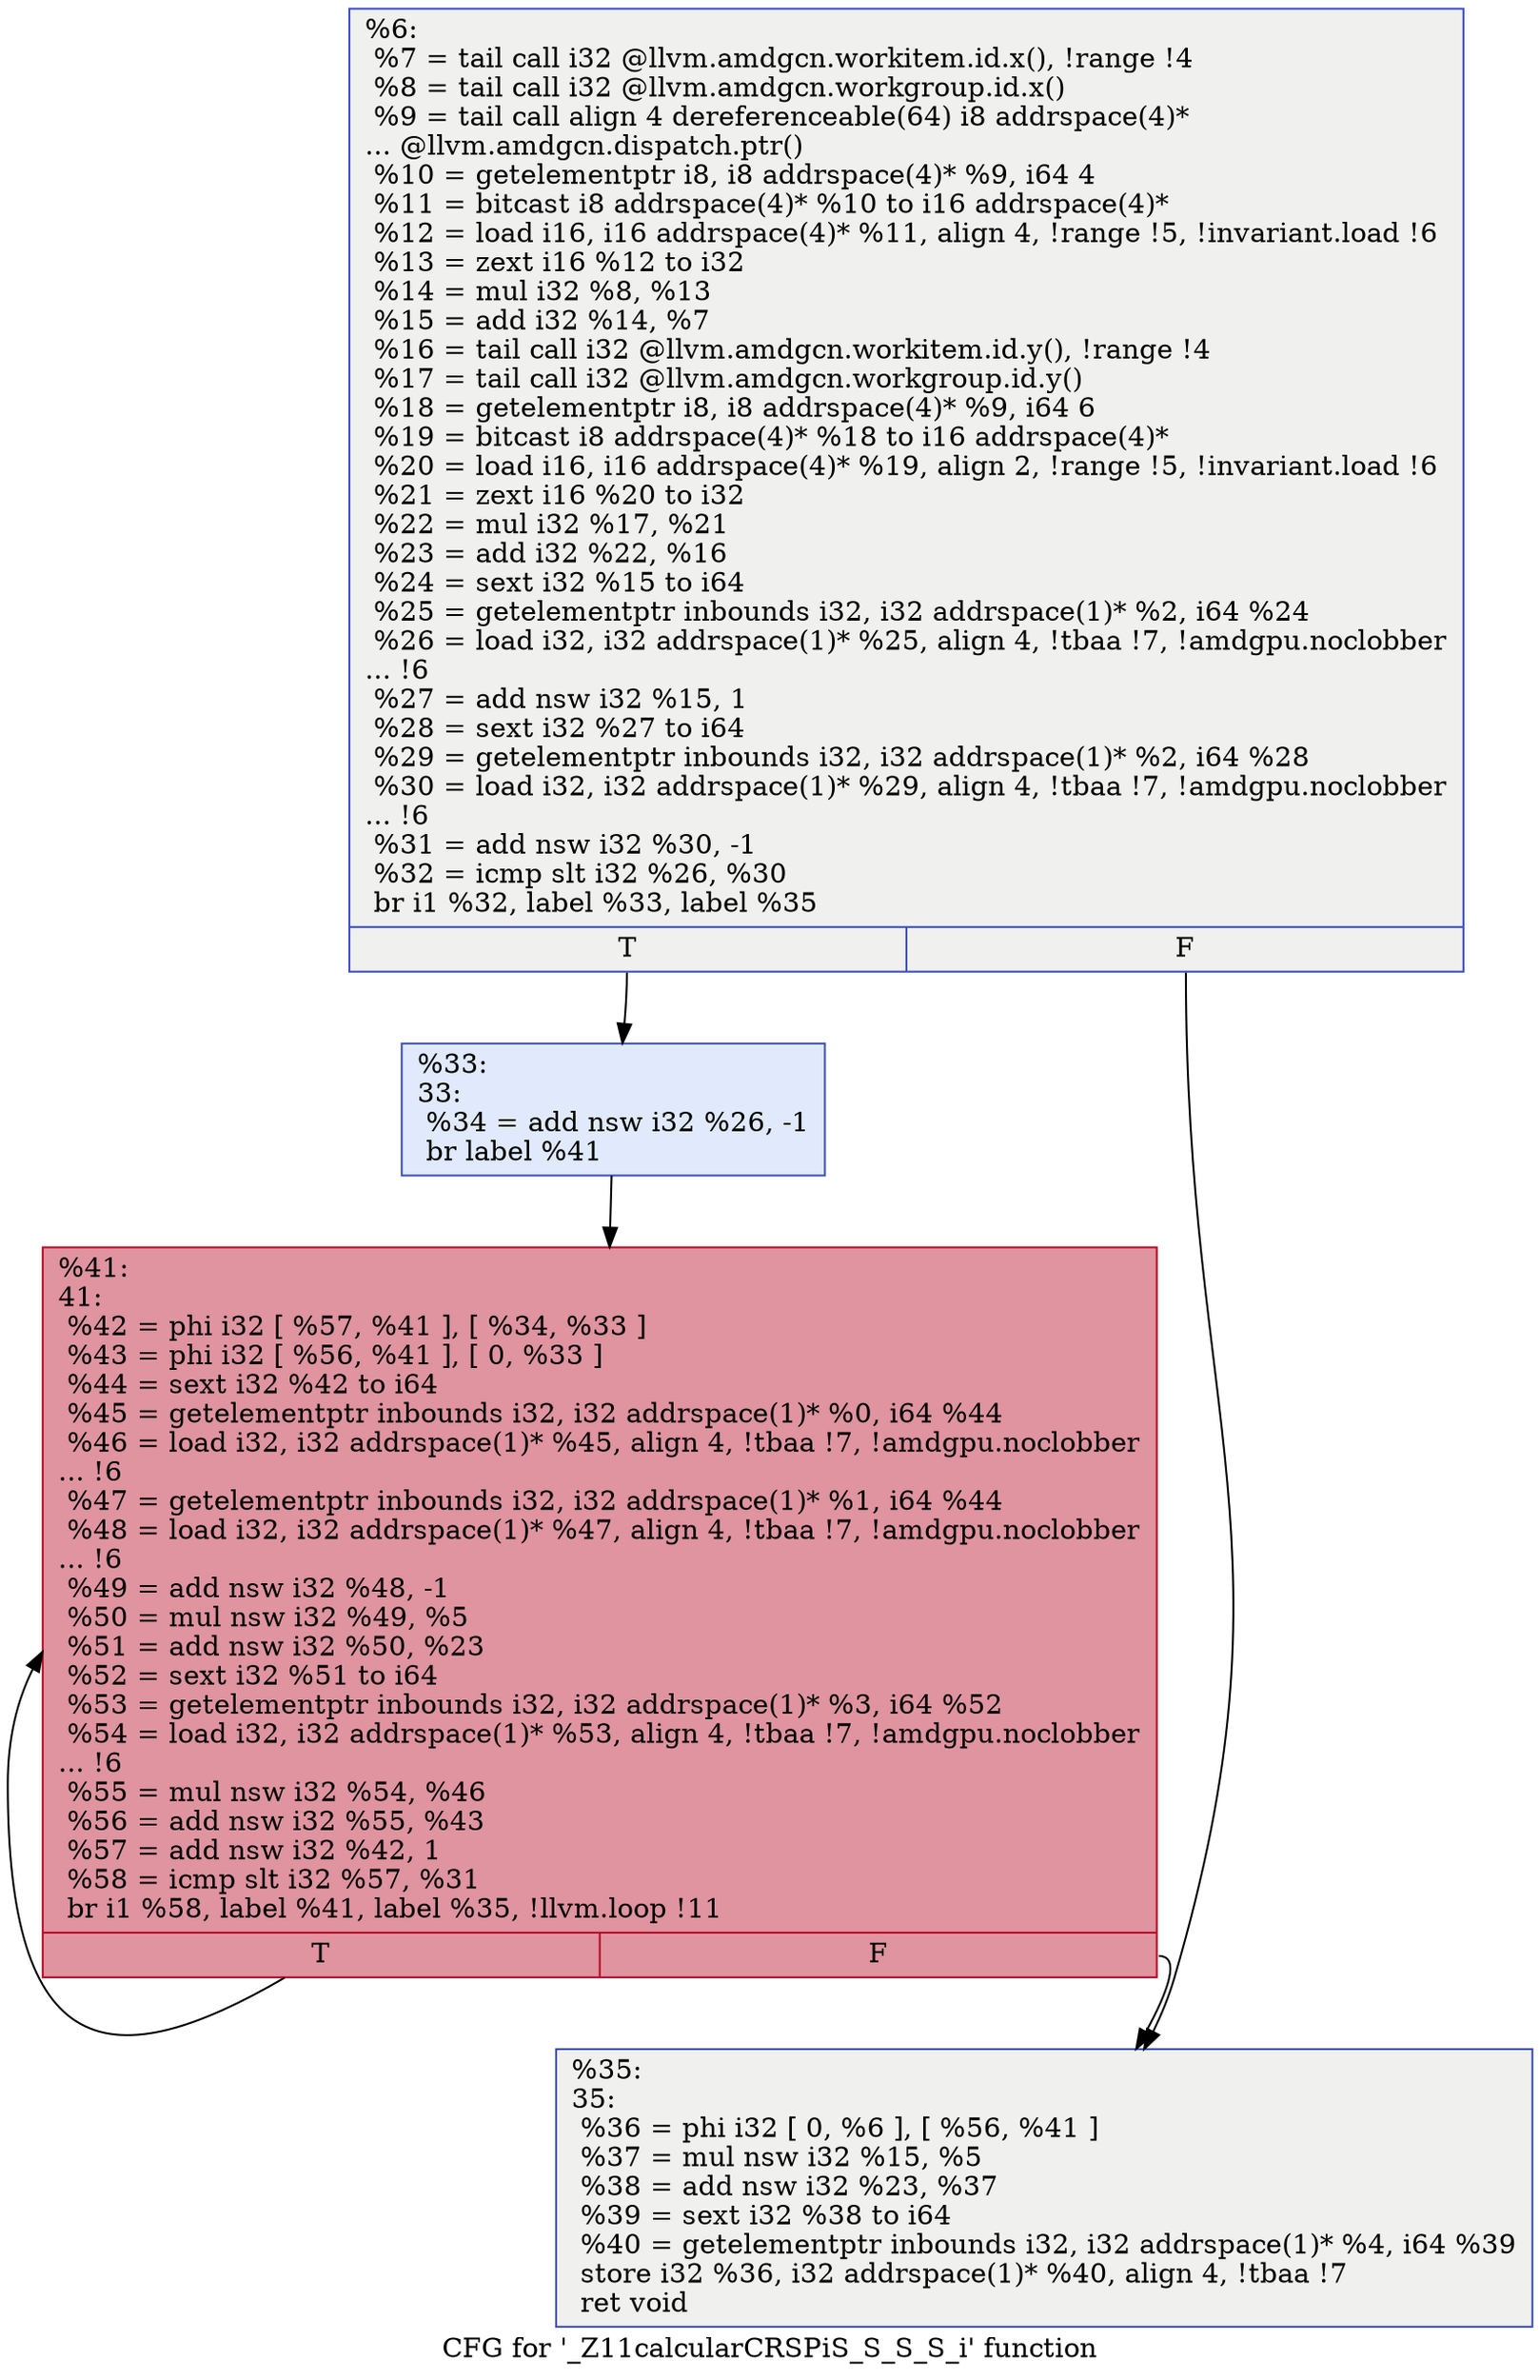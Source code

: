 digraph "CFG for '_Z11calcularCRSPiS_S_S_S_i' function" {
	label="CFG for '_Z11calcularCRSPiS_S_S_S_i' function";

	Node0x46358f0 [shape=record,color="#3d50c3ff", style=filled, fillcolor="#dedcdb70",label="{%6:\l  %7 = tail call i32 @llvm.amdgcn.workitem.id.x(), !range !4\l  %8 = tail call i32 @llvm.amdgcn.workgroup.id.x()\l  %9 = tail call align 4 dereferenceable(64) i8 addrspace(4)*\l... @llvm.amdgcn.dispatch.ptr()\l  %10 = getelementptr i8, i8 addrspace(4)* %9, i64 4\l  %11 = bitcast i8 addrspace(4)* %10 to i16 addrspace(4)*\l  %12 = load i16, i16 addrspace(4)* %11, align 4, !range !5, !invariant.load !6\l  %13 = zext i16 %12 to i32\l  %14 = mul i32 %8, %13\l  %15 = add i32 %14, %7\l  %16 = tail call i32 @llvm.amdgcn.workitem.id.y(), !range !4\l  %17 = tail call i32 @llvm.amdgcn.workgroup.id.y()\l  %18 = getelementptr i8, i8 addrspace(4)* %9, i64 6\l  %19 = bitcast i8 addrspace(4)* %18 to i16 addrspace(4)*\l  %20 = load i16, i16 addrspace(4)* %19, align 2, !range !5, !invariant.load !6\l  %21 = zext i16 %20 to i32\l  %22 = mul i32 %17, %21\l  %23 = add i32 %22, %16\l  %24 = sext i32 %15 to i64\l  %25 = getelementptr inbounds i32, i32 addrspace(1)* %2, i64 %24\l  %26 = load i32, i32 addrspace(1)* %25, align 4, !tbaa !7, !amdgpu.noclobber\l... !6\l  %27 = add nsw i32 %15, 1\l  %28 = sext i32 %27 to i64\l  %29 = getelementptr inbounds i32, i32 addrspace(1)* %2, i64 %28\l  %30 = load i32, i32 addrspace(1)* %29, align 4, !tbaa !7, !amdgpu.noclobber\l... !6\l  %31 = add nsw i32 %30, -1\l  %32 = icmp slt i32 %26, %30\l  br i1 %32, label %33, label %35\l|{<s0>T|<s1>F}}"];
	Node0x46358f0:s0 -> Node0x4637f00;
	Node0x46358f0:s1 -> Node0x4637f90;
	Node0x4637f00 [shape=record,color="#3d50c3ff", style=filled, fillcolor="#b9d0f970",label="{%33:\l33:                                               \l  %34 = add nsw i32 %26, -1\l  br label %41\l}"];
	Node0x4637f00 -> Node0x463a1f0;
	Node0x4637f90 [shape=record,color="#3d50c3ff", style=filled, fillcolor="#dedcdb70",label="{%35:\l35:                                               \l  %36 = phi i32 [ 0, %6 ], [ %56, %41 ]\l  %37 = mul nsw i32 %15, %5\l  %38 = add nsw i32 %23, %37\l  %39 = sext i32 %38 to i64\l  %40 = getelementptr inbounds i32, i32 addrspace(1)* %4, i64 %39\l  store i32 %36, i32 addrspace(1)* %40, align 4, !tbaa !7\l  ret void\l}"];
	Node0x463a1f0 [shape=record,color="#b70d28ff", style=filled, fillcolor="#b70d2870",label="{%41:\l41:                                               \l  %42 = phi i32 [ %57, %41 ], [ %34, %33 ]\l  %43 = phi i32 [ %56, %41 ], [ 0, %33 ]\l  %44 = sext i32 %42 to i64\l  %45 = getelementptr inbounds i32, i32 addrspace(1)* %0, i64 %44\l  %46 = load i32, i32 addrspace(1)* %45, align 4, !tbaa !7, !amdgpu.noclobber\l... !6\l  %47 = getelementptr inbounds i32, i32 addrspace(1)* %1, i64 %44\l  %48 = load i32, i32 addrspace(1)* %47, align 4, !tbaa !7, !amdgpu.noclobber\l... !6\l  %49 = add nsw i32 %48, -1\l  %50 = mul nsw i32 %49, %5\l  %51 = add nsw i32 %50, %23\l  %52 = sext i32 %51 to i64\l  %53 = getelementptr inbounds i32, i32 addrspace(1)* %3, i64 %52\l  %54 = load i32, i32 addrspace(1)* %53, align 4, !tbaa !7, !amdgpu.noclobber\l... !6\l  %55 = mul nsw i32 %54, %46\l  %56 = add nsw i32 %55, %43\l  %57 = add nsw i32 %42, 1\l  %58 = icmp slt i32 %57, %31\l  br i1 %58, label %41, label %35, !llvm.loop !11\l|{<s0>T|<s1>F}}"];
	Node0x463a1f0:s0 -> Node0x463a1f0;
	Node0x463a1f0:s1 -> Node0x4637f90;
}

